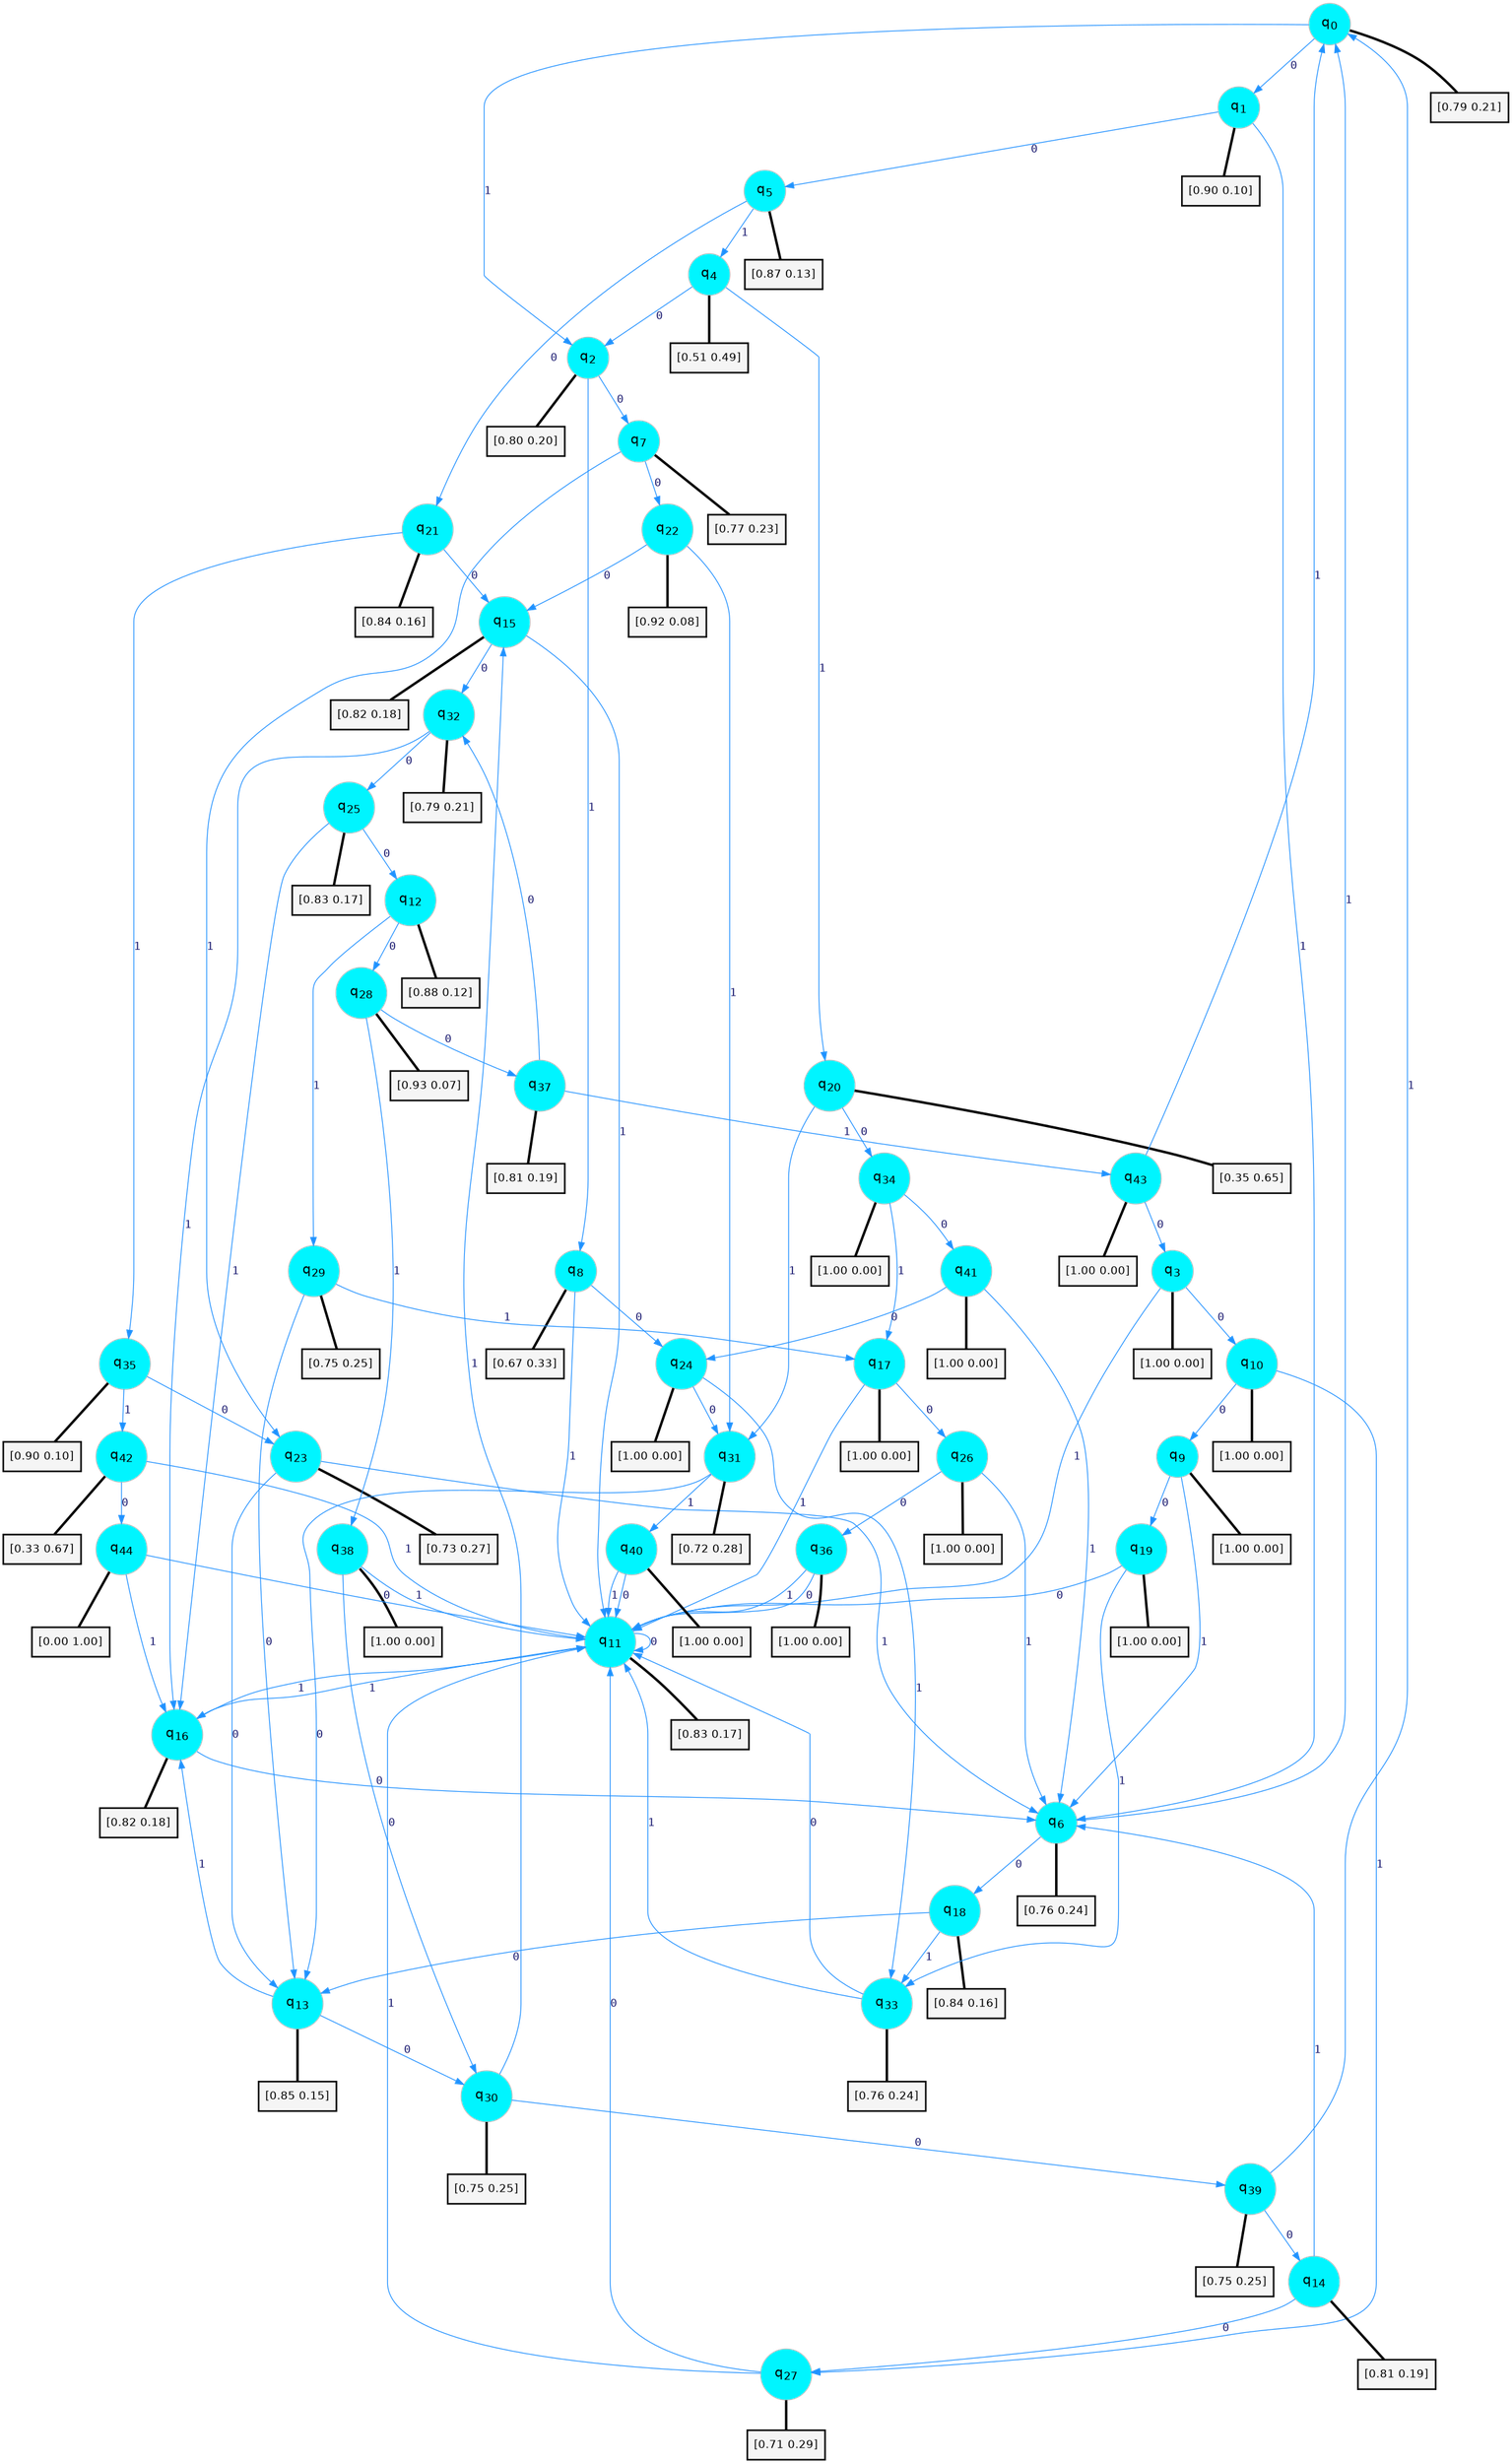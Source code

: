 digraph G {
graph [
bgcolor=transparent, dpi=300, rankdir=TD, size="40,25"];
node [
color=gray, fillcolor=turquoise1, fontcolor=black, fontname=Helvetica, fontsize=16, fontweight=bold, shape=circle, style=filled];
edge [
arrowsize=1, color=dodgerblue1, fontcolor=midnightblue, fontname=courier, fontweight=bold, penwidth=1, style=solid, weight=20];
0[label=<q<SUB>0</SUB>>];
1[label=<q<SUB>1</SUB>>];
2[label=<q<SUB>2</SUB>>];
3[label=<q<SUB>3</SUB>>];
4[label=<q<SUB>4</SUB>>];
5[label=<q<SUB>5</SUB>>];
6[label=<q<SUB>6</SUB>>];
7[label=<q<SUB>7</SUB>>];
8[label=<q<SUB>8</SUB>>];
9[label=<q<SUB>9</SUB>>];
10[label=<q<SUB>10</SUB>>];
11[label=<q<SUB>11</SUB>>];
12[label=<q<SUB>12</SUB>>];
13[label=<q<SUB>13</SUB>>];
14[label=<q<SUB>14</SUB>>];
15[label=<q<SUB>15</SUB>>];
16[label=<q<SUB>16</SUB>>];
17[label=<q<SUB>17</SUB>>];
18[label=<q<SUB>18</SUB>>];
19[label=<q<SUB>19</SUB>>];
20[label=<q<SUB>20</SUB>>];
21[label=<q<SUB>21</SUB>>];
22[label=<q<SUB>22</SUB>>];
23[label=<q<SUB>23</SUB>>];
24[label=<q<SUB>24</SUB>>];
25[label=<q<SUB>25</SUB>>];
26[label=<q<SUB>26</SUB>>];
27[label=<q<SUB>27</SUB>>];
28[label=<q<SUB>28</SUB>>];
29[label=<q<SUB>29</SUB>>];
30[label=<q<SUB>30</SUB>>];
31[label=<q<SUB>31</SUB>>];
32[label=<q<SUB>32</SUB>>];
33[label=<q<SUB>33</SUB>>];
34[label=<q<SUB>34</SUB>>];
35[label=<q<SUB>35</SUB>>];
36[label=<q<SUB>36</SUB>>];
37[label=<q<SUB>37</SUB>>];
38[label=<q<SUB>38</SUB>>];
39[label=<q<SUB>39</SUB>>];
40[label=<q<SUB>40</SUB>>];
41[label=<q<SUB>41</SUB>>];
42[label=<q<SUB>42</SUB>>];
43[label=<q<SUB>43</SUB>>];
44[label=<q<SUB>44</SUB>>];
45[label="[0.79 0.21]", shape=box,fontcolor=black, fontname=Helvetica, fontsize=14, penwidth=2, fillcolor=whitesmoke,color=black];
46[label="[0.90 0.10]", shape=box,fontcolor=black, fontname=Helvetica, fontsize=14, penwidth=2, fillcolor=whitesmoke,color=black];
47[label="[0.80 0.20]", shape=box,fontcolor=black, fontname=Helvetica, fontsize=14, penwidth=2, fillcolor=whitesmoke,color=black];
48[label="[1.00 0.00]", shape=box,fontcolor=black, fontname=Helvetica, fontsize=14, penwidth=2, fillcolor=whitesmoke,color=black];
49[label="[0.51 0.49]", shape=box,fontcolor=black, fontname=Helvetica, fontsize=14, penwidth=2, fillcolor=whitesmoke,color=black];
50[label="[0.87 0.13]", shape=box,fontcolor=black, fontname=Helvetica, fontsize=14, penwidth=2, fillcolor=whitesmoke,color=black];
51[label="[0.76 0.24]", shape=box,fontcolor=black, fontname=Helvetica, fontsize=14, penwidth=2, fillcolor=whitesmoke,color=black];
52[label="[0.77 0.23]", shape=box,fontcolor=black, fontname=Helvetica, fontsize=14, penwidth=2, fillcolor=whitesmoke,color=black];
53[label="[0.67 0.33]", shape=box,fontcolor=black, fontname=Helvetica, fontsize=14, penwidth=2, fillcolor=whitesmoke,color=black];
54[label="[1.00 0.00]", shape=box,fontcolor=black, fontname=Helvetica, fontsize=14, penwidth=2, fillcolor=whitesmoke,color=black];
55[label="[1.00 0.00]", shape=box,fontcolor=black, fontname=Helvetica, fontsize=14, penwidth=2, fillcolor=whitesmoke,color=black];
56[label="[0.83 0.17]", shape=box,fontcolor=black, fontname=Helvetica, fontsize=14, penwidth=2, fillcolor=whitesmoke,color=black];
57[label="[0.88 0.12]", shape=box,fontcolor=black, fontname=Helvetica, fontsize=14, penwidth=2, fillcolor=whitesmoke,color=black];
58[label="[0.85 0.15]", shape=box,fontcolor=black, fontname=Helvetica, fontsize=14, penwidth=2, fillcolor=whitesmoke,color=black];
59[label="[0.81 0.19]", shape=box,fontcolor=black, fontname=Helvetica, fontsize=14, penwidth=2, fillcolor=whitesmoke,color=black];
60[label="[0.82 0.18]", shape=box,fontcolor=black, fontname=Helvetica, fontsize=14, penwidth=2, fillcolor=whitesmoke,color=black];
61[label="[0.82 0.18]", shape=box,fontcolor=black, fontname=Helvetica, fontsize=14, penwidth=2, fillcolor=whitesmoke,color=black];
62[label="[1.00 0.00]", shape=box,fontcolor=black, fontname=Helvetica, fontsize=14, penwidth=2, fillcolor=whitesmoke,color=black];
63[label="[0.84 0.16]", shape=box,fontcolor=black, fontname=Helvetica, fontsize=14, penwidth=2, fillcolor=whitesmoke,color=black];
64[label="[1.00 0.00]", shape=box,fontcolor=black, fontname=Helvetica, fontsize=14, penwidth=2, fillcolor=whitesmoke,color=black];
65[label="[0.35 0.65]", shape=box,fontcolor=black, fontname=Helvetica, fontsize=14, penwidth=2, fillcolor=whitesmoke,color=black];
66[label="[0.84 0.16]", shape=box,fontcolor=black, fontname=Helvetica, fontsize=14, penwidth=2, fillcolor=whitesmoke,color=black];
67[label="[0.92 0.08]", shape=box,fontcolor=black, fontname=Helvetica, fontsize=14, penwidth=2, fillcolor=whitesmoke,color=black];
68[label="[0.73 0.27]", shape=box,fontcolor=black, fontname=Helvetica, fontsize=14, penwidth=2, fillcolor=whitesmoke,color=black];
69[label="[1.00 0.00]", shape=box,fontcolor=black, fontname=Helvetica, fontsize=14, penwidth=2, fillcolor=whitesmoke,color=black];
70[label="[0.83 0.17]", shape=box,fontcolor=black, fontname=Helvetica, fontsize=14, penwidth=2, fillcolor=whitesmoke,color=black];
71[label="[1.00 0.00]", shape=box,fontcolor=black, fontname=Helvetica, fontsize=14, penwidth=2, fillcolor=whitesmoke,color=black];
72[label="[0.71 0.29]", shape=box,fontcolor=black, fontname=Helvetica, fontsize=14, penwidth=2, fillcolor=whitesmoke,color=black];
73[label="[0.93 0.07]", shape=box,fontcolor=black, fontname=Helvetica, fontsize=14, penwidth=2, fillcolor=whitesmoke,color=black];
74[label="[0.75 0.25]", shape=box,fontcolor=black, fontname=Helvetica, fontsize=14, penwidth=2, fillcolor=whitesmoke,color=black];
75[label="[0.75 0.25]", shape=box,fontcolor=black, fontname=Helvetica, fontsize=14, penwidth=2, fillcolor=whitesmoke,color=black];
76[label="[0.72 0.28]", shape=box,fontcolor=black, fontname=Helvetica, fontsize=14, penwidth=2, fillcolor=whitesmoke,color=black];
77[label="[0.79 0.21]", shape=box,fontcolor=black, fontname=Helvetica, fontsize=14, penwidth=2, fillcolor=whitesmoke,color=black];
78[label="[0.76 0.24]", shape=box,fontcolor=black, fontname=Helvetica, fontsize=14, penwidth=2, fillcolor=whitesmoke,color=black];
79[label="[1.00 0.00]", shape=box,fontcolor=black, fontname=Helvetica, fontsize=14, penwidth=2, fillcolor=whitesmoke,color=black];
80[label="[0.90 0.10]", shape=box,fontcolor=black, fontname=Helvetica, fontsize=14, penwidth=2, fillcolor=whitesmoke,color=black];
81[label="[1.00 0.00]", shape=box,fontcolor=black, fontname=Helvetica, fontsize=14, penwidth=2, fillcolor=whitesmoke,color=black];
82[label="[0.81 0.19]", shape=box,fontcolor=black, fontname=Helvetica, fontsize=14, penwidth=2, fillcolor=whitesmoke,color=black];
83[label="[1.00 0.00]", shape=box,fontcolor=black, fontname=Helvetica, fontsize=14, penwidth=2, fillcolor=whitesmoke,color=black];
84[label="[0.75 0.25]", shape=box,fontcolor=black, fontname=Helvetica, fontsize=14, penwidth=2, fillcolor=whitesmoke,color=black];
85[label="[1.00 0.00]", shape=box,fontcolor=black, fontname=Helvetica, fontsize=14, penwidth=2, fillcolor=whitesmoke,color=black];
86[label="[1.00 0.00]", shape=box,fontcolor=black, fontname=Helvetica, fontsize=14, penwidth=2, fillcolor=whitesmoke,color=black];
87[label="[0.33 0.67]", shape=box,fontcolor=black, fontname=Helvetica, fontsize=14, penwidth=2, fillcolor=whitesmoke,color=black];
88[label="[1.00 0.00]", shape=box,fontcolor=black, fontname=Helvetica, fontsize=14, penwidth=2, fillcolor=whitesmoke,color=black];
89[label="[0.00 1.00]", shape=box,fontcolor=black, fontname=Helvetica, fontsize=14, penwidth=2, fillcolor=whitesmoke,color=black];
0->1 [label=0];
0->2 [label=1];
0->45 [arrowhead=none, penwidth=3,color=black];
1->5 [label=0];
1->6 [label=1];
1->46 [arrowhead=none, penwidth=3,color=black];
2->7 [label=0];
2->8 [label=1];
2->47 [arrowhead=none, penwidth=3,color=black];
3->10 [label=0];
3->11 [label=1];
3->48 [arrowhead=none, penwidth=3,color=black];
4->2 [label=0];
4->20 [label=1];
4->49 [arrowhead=none, penwidth=3,color=black];
5->21 [label=0];
5->4 [label=1];
5->50 [arrowhead=none, penwidth=3,color=black];
6->18 [label=0];
6->0 [label=1];
6->51 [arrowhead=none, penwidth=3,color=black];
7->22 [label=0];
7->23 [label=1];
7->52 [arrowhead=none, penwidth=3,color=black];
8->24 [label=0];
8->11 [label=1];
8->53 [arrowhead=none, penwidth=3,color=black];
9->19 [label=0];
9->6 [label=1];
9->54 [arrowhead=none, penwidth=3,color=black];
10->9 [label=0];
10->27 [label=1];
10->55 [arrowhead=none, penwidth=3,color=black];
11->11 [label=0];
11->16 [label=1];
11->56 [arrowhead=none, penwidth=3,color=black];
12->28 [label=0];
12->29 [label=1];
12->57 [arrowhead=none, penwidth=3,color=black];
13->30 [label=0];
13->16 [label=1];
13->58 [arrowhead=none, penwidth=3,color=black];
14->27 [label=0];
14->6 [label=1];
14->59 [arrowhead=none, penwidth=3,color=black];
15->32 [label=0];
15->11 [label=1];
15->60 [arrowhead=none, penwidth=3,color=black];
16->6 [label=0];
16->11 [label=1];
16->61 [arrowhead=none, penwidth=3,color=black];
17->26 [label=0];
17->11 [label=1];
17->62 [arrowhead=none, penwidth=3,color=black];
18->13 [label=0];
18->33 [label=1];
18->63 [arrowhead=none, penwidth=3,color=black];
19->11 [label=0];
19->33 [label=1];
19->64 [arrowhead=none, penwidth=3,color=black];
20->34 [label=0];
20->31 [label=1];
20->65 [arrowhead=none, penwidth=3,color=black];
21->15 [label=0];
21->35 [label=1];
21->66 [arrowhead=none, penwidth=3,color=black];
22->15 [label=0];
22->31 [label=1];
22->67 [arrowhead=none, penwidth=3,color=black];
23->13 [label=0];
23->6 [label=1];
23->68 [arrowhead=none, penwidth=3,color=black];
24->31 [label=0];
24->33 [label=1];
24->69 [arrowhead=none, penwidth=3,color=black];
25->12 [label=0];
25->16 [label=1];
25->70 [arrowhead=none, penwidth=3,color=black];
26->36 [label=0];
26->6 [label=1];
26->71 [arrowhead=none, penwidth=3,color=black];
27->11 [label=0];
27->11 [label=1];
27->72 [arrowhead=none, penwidth=3,color=black];
28->37 [label=0];
28->38 [label=1];
28->73 [arrowhead=none, penwidth=3,color=black];
29->13 [label=0];
29->17 [label=1];
29->74 [arrowhead=none, penwidth=3,color=black];
30->39 [label=0];
30->15 [label=1];
30->75 [arrowhead=none, penwidth=3,color=black];
31->13 [label=0];
31->40 [label=1];
31->76 [arrowhead=none, penwidth=3,color=black];
32->25 [label=0];
32->16 [label=1];
32->77 [arrowhead=none, penwidth=3,color=black];
33->11 [label=0];
33->11 [label=1];
33->78 [arrowhead=none, penwidth=3,color=black];
34->41 [label=0];
34->17 [label=1];
34->79 [arrowhead=none, penwidth=3,color=black];
35->23 [label=0];
35->42 [label=1];
35->80 [arrowhead=none, penwidth=3,color=black];
36->11 [label=0];
36->11 [label=1];
36->81 [arrowhead=none, penwidth=3,color=black];
37->32 [label=0];
37->43 [label=1];
37->82 [arrowhead=none, penwidth=3,color=black];
38->30 [label=0];
38->11 [label=1];
38->83 [arrowhead=none, penwidth=3,color=black];
39->14 [label=0];
39->0 [label=1];
39->84 [arrowhead=none, penwidth=3,color=black];
40->11 [label=0];
40->11 [label=1];
40->85 [arrowhead=none, penwidth=3,color=black];
41->24 [label=0];
41->6 [label=1];
41->86 [arrowhead=none, penwidth=3,color=black];
42->44 [label=0];
42->11 [label=1];
42->87 [arrowhead=none, penwidth=3,color=black];
43->3 [label=0];
43->0 [label=1];
43->88 [arrowhead=none, penwidth=3,color=black];
44->11 [label=0];
44->16 [label=1];
44->89 [arrowhead=none, penwidth=3,color=black];
}
